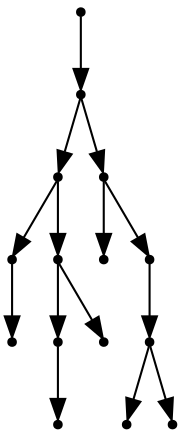 digraph {
  14 [shape=point];
  13 [shape=point];
  6 [shape=point];
  1 [shape=point];
  0 [shape=point];
  5 [shape=point];
  3 [shape=point];
  2 [shape=point];
  4 [shape=point];
  12 [shape=point];
  7 [shape=point];
  11 [shape=point];
  10 [shape=point];
  8 [shape=point];
  9 [shape=point];
14 -> 13;
13 -> 6;
6 -> 1;
1 -> 0;
6 -> 5;
5 -> 3;
3 -> 2;
5 -> 4;
13 -> 12;
12 -> 7;
12 -> 11;
11 -> 10;
10 -> 8;
10 -> 9;
}

